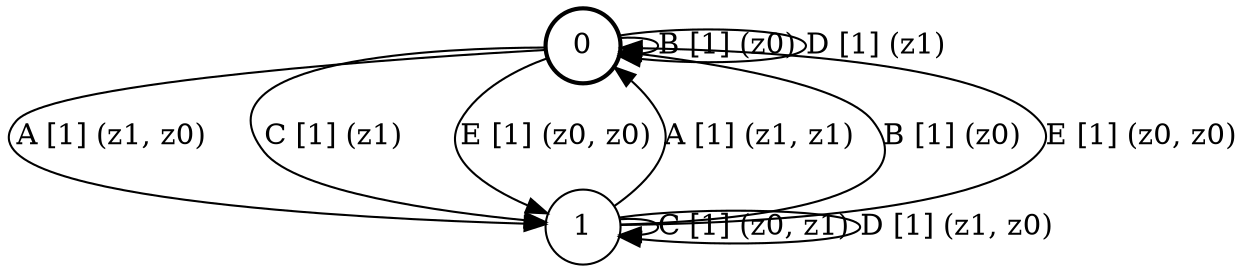 # generated file, don't try to modify
# command: dot -Tpng <filename> > tree.png
digraph Automaton {
    node [shape = circle];
    0 [style = "bold"];
    0 -> 1 [label = "A [1] (z1, z0) "];
    0 -> 0 [label = "B [1] (z0) "];
    0 -> 1 [label = "C [1] (z1) "];
    0 -> 0 [label = "D [1] (z1) "];
    0 -> 1 [label = "E [1] (z0, z0) "];
    1 -> 0 [label = "A [1] (z1, z1) "];
    1 -> 0 [label = "B [1] (z0) "];
    1 -> 1 [label = "C [1] (z0, z1) "];
    1 -> 1 [label = "D [1] (z1, z0) "];
    1 -> 0 [label = "E [1] (z0, z0) "];
}
